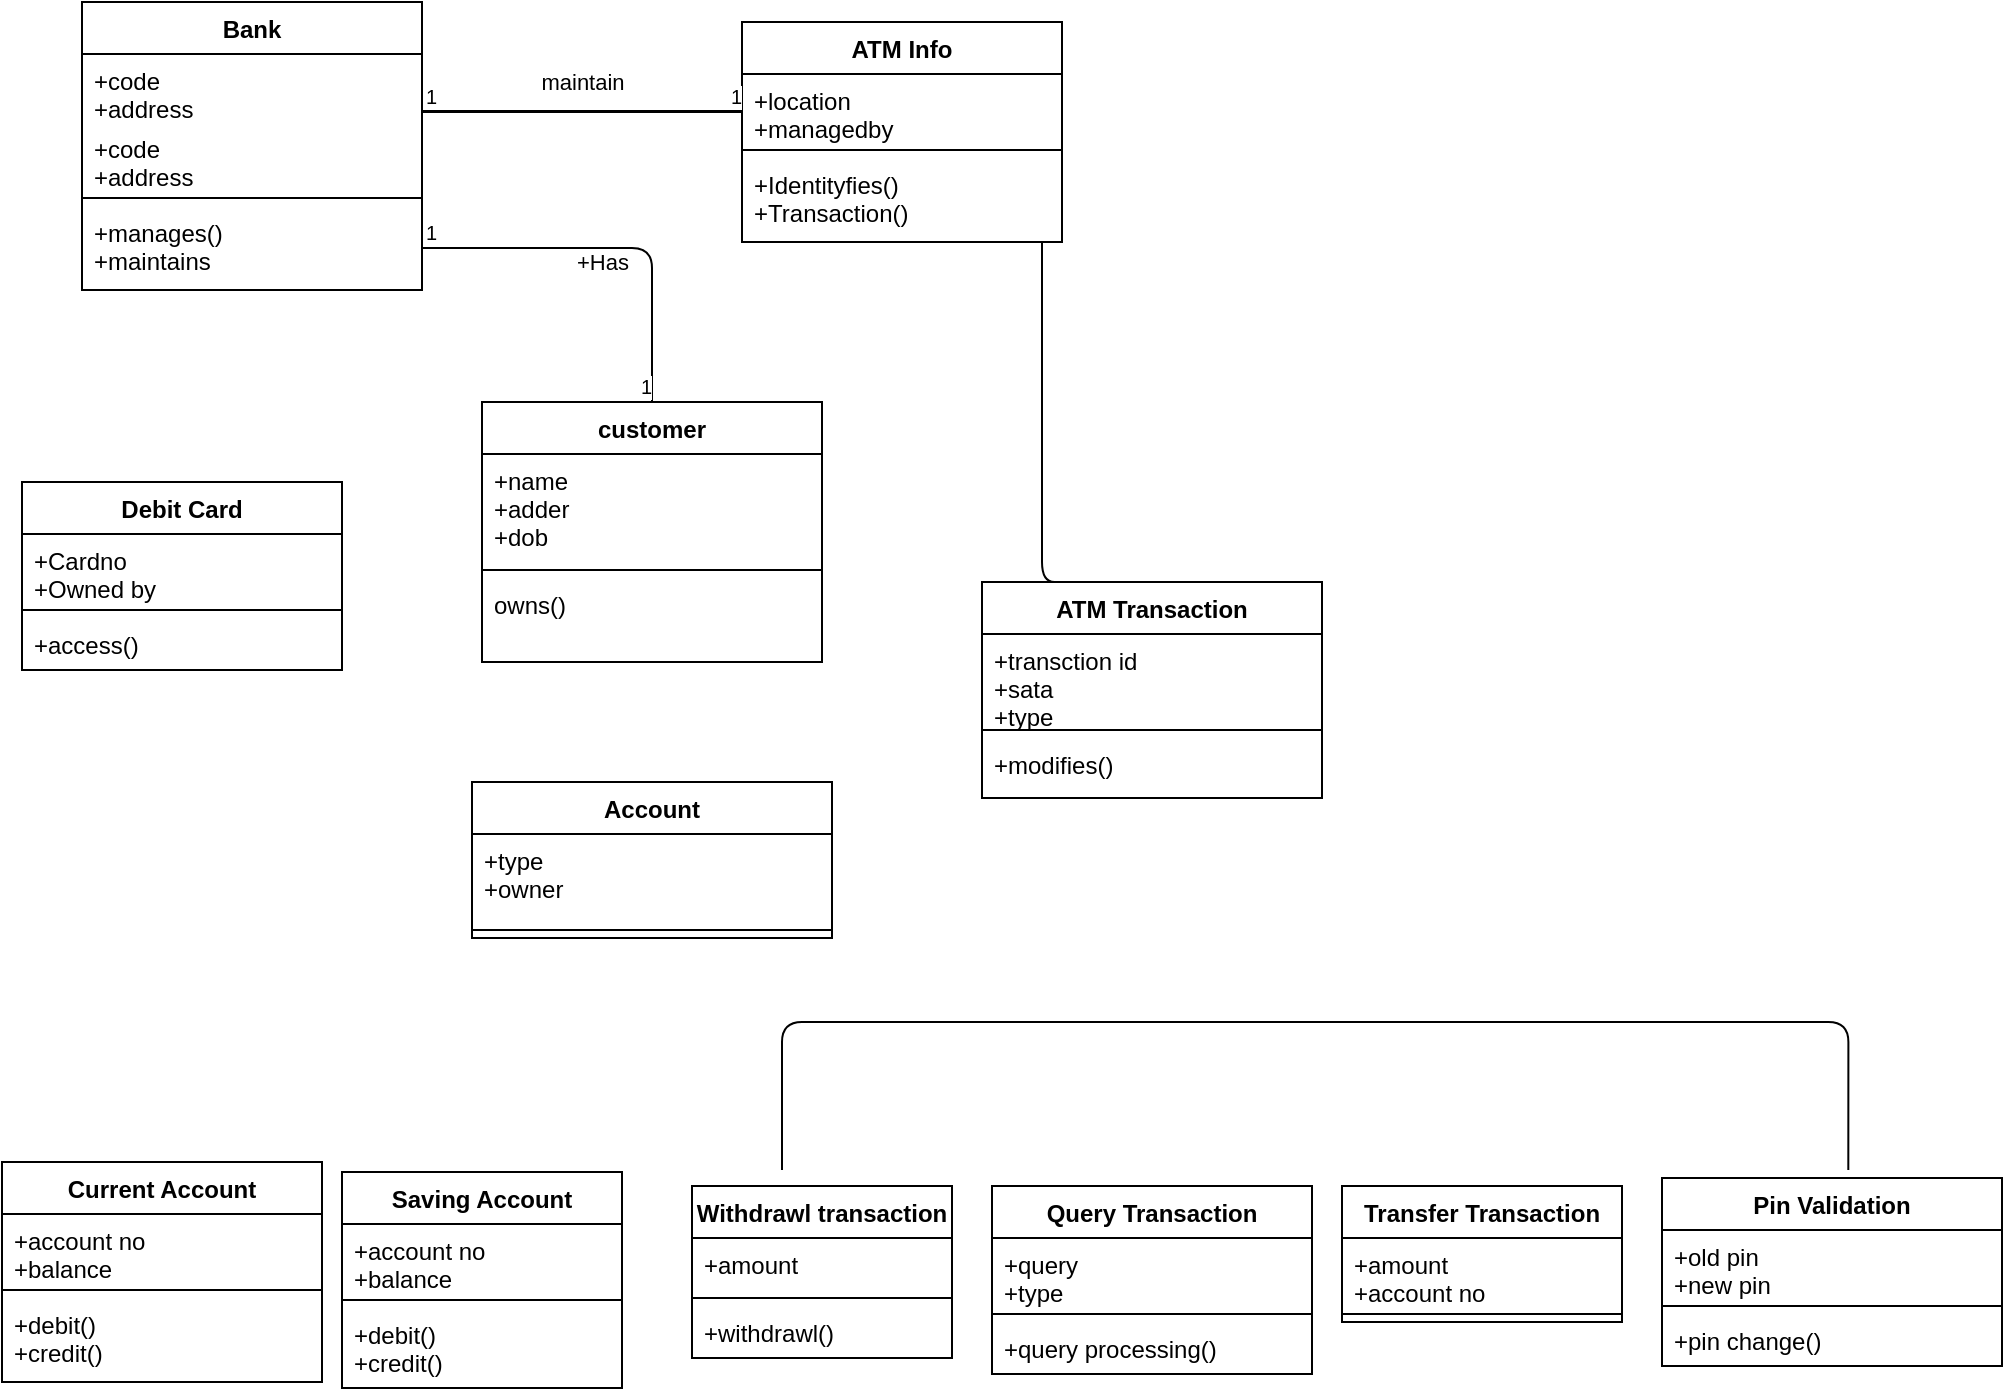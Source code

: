 <mxfile version="12.1.3" pages="1"><diagram id="PGJkep3TXEHuTyBt5MnK" name="Page-1"><mxGraphModel dx="1024" dy="456" grid="1" gridSize="10" guides="1" tooltips="1" connect="1" arrows="1" fold="1" page="1" pageScale="1" pageWidth="1169" pageHeight="1654" math="0" shadow="0"><root><mxCell id="0"/><mxCell id="1" parent="0"/><mxCell id="fGeWksqweDkoQHXW2q_e-1" value="Bank" style="swimlane;fontStyle=1;align=center;verticalAlign=top;childLayout=stackLayout;horizontal=1;startSize=26;horizontalStack=0;resizeParent=1;resizeParentMax=0;resizeLast=0;collapsible=1;marginBottom=0;rotation=0;" vertex="1" parent="1"><mxGeometry x="50" y="40" width="170" height="144" as="geometry"/></mxCell><mxCell id="fGeWksqweDkoQHXW2q_e-2" value="+code&#10;+address" style="text;strokeColor=none;fillColor=none;align=left;verticalAlign=top;spacingLeft=4;spacingRight=4;overflow=hidden;rotatable=0;points=[[0,0.5],[1,0.5]];portConstraint=eastwest;rotation=0;" vertex="1" parent="fGeWksqweDkoQHXW2q_e-1"><mxGeometry y="26" width="170" height="34" as="geometry"/></mxCell><mxCell id="fGeWksqweDkoQHXW2q_e-20" value="+code&#10;+address" style="text;strokeColor=none;fillColor=none;align=left;verticalAlign=top;spacingLeft=4;spacingRight=4;overflow=hidden;rotatable=0;points=[[0,0.5],[1,0.5]];portConstraint=eastwest;rotation=0;" vertex="1" parent="fGeWksqweDkoQHXW2q_e-1"><mxGeometry y="60" width="170" height="34" as="geometry"/></mxCell><mxCell id="fGeWksqweDkoQHXW2q_e-3" value="" style="line;strokeWidth=1;fillColor=none;align=left;verticalAlign=middle;spacingTop=-1;spacingLeft=3;spacingRight=3;rotatable=0;labelPosition=right;points=[];portConstraint=eastwest;rotation=0;" vertex="1" parent="fGeWksqweDkoQHXW2q_e-1"><mxGeometry y="94" width="170" height="8" as="geometry"/></mxCell><mxCell id="fGeWksqweDkoQHXW2q_e-4" value="+manages()&#10;+maintains" style="text;strokeColor=none;fillColor=none;align=left;verticalAlign=top;spacingLeft=4;spacingRight=4;overflow=hidden;rotatable=0;points=[[0,0.5],[1,0.5]];portConstraint=eastwest;rotation=0;" vertex="1" parent="fGeWksqweDkoQHXW2q_e-1"><mxGeometry y="102" width="170" height="42" as="geometry"/></mxCell><mxCell id="fGeWksqweDkoQHXW2q_e-6" value="customer" style="swimlane;fontStyle=1;align=center;verticalAlign=top;childLayout=stackLayout;horizontal=1;startSize=26;horizontalStack=0;resizeParent=1;resizeParentMax=0;resizeLast=0;collapsible=1;marginBottom=0;rotation=0;" vertex="1" parent="1"><mxGeometry x="250" y="240" width="170" height="130" as="geometry"/></mxCell><mxCell id="fGeWksqweDkoQHXW2q_e-7" value="+name&#10;+adder&#10;+dob" style="text;strokeColor=none;fillColor=none;align=left;verticalAlign=top;spacingLeft=4;spacingRight=4;overflow=hidden;rotatable=0;points=[[0,0.5],[1,0.5]];portConstraint=eastwest;rotation=0;" vertex="1" parent="fGeWksqweDkoQHXW2q_e-6"><mxGeometry y="26" width="170" height="54" as="geometry"/></mxCell><mxCell id="fGeWksqweDkoQHXW2q_e-8" value="" style="line;strokeWidth=1;fillColor=none;align=left;verticalAlign=middle;spacingTop=-1;spacingLeft=3;spacingRight=3;rotatable=0;labelPosition=right;points=[];portConstraint=eastwest;rotation=0;" vertex="1" parent="fGeWksqweDkoQHXW2q_e-6"><mxGeometry y="80" width="170" height="8" as="geometry"/></mxCell><mxCell id="fGeWksqweDkoQHXW2q_e-9" value="owns()" style="text;strokeColor=none;fillColor=none;align=left;verticalAlign=top;spacingLeft=4;spacingRight=4;overflow=hidden;rotatable=0;points=[[0,0.5],[1,0.5]];portConstraint=eastwest;rotation=0;" vertex="1" parent="fGeWksqweDkoQHXW2q_e-6"><mxGeometry y="88" width="170" height="42" as="geometry"/></mxCell><mxCell id="fGeWksqweDkoQHXW2q_e-17" value="maintain" style="endArrow=none;html=1;edgeStyle=orthogonalEdgeStyle;" edge="1" parent="1"><mxGeometry x="0.5" y="43" relative="1" as="geometry"><mxPoint x="220" y="94.5" as="sourcePoint"/><mxPoint x="380" y="94.5" as="targetPoint"/><Array as="points"><mxPoint x="300" y="95"/><mxPoint x="300" y="95"/></Array><mxPoint x="-40" y="28" as="offset"/></mxGeometry></mxCell><mxCell id="fGeWksqweDkoQHXW2q_e-18" value="1" style="resizable=0;html=1;align=left;verticalAlign=bottom;labelBackgroundColor=#ffffff;fontSize=10;" connectable="0" vertex="1" parent="fGeWksqweDkoQHXW2q_e-17"><mxGeometry x="-1" relative="1" as="geometry"/></mxCell><mxCell id="fGeWksqweDkoQHXW2q_e-19" value="1" style="resizable=0;html=1;align=right;verticalAlign=bottom;labelBackgroundColor=#ffffff;fontSize=10;" connectable="0" vertex="1" parent="fGeWksqweDkoQHXW2q_e-17"><mxGeometry x="1" relative="1" as="geometry"/></mxCell><mxCell id="fGeWksqweDkoQHXW2q_e-21" value="ATM Info" style="swimlane;fontStyle=1;align=center;verticalAlign=top;childLayout=stackLayout;horizontal=1;startSize=26;horizontalStack=0;resizeParent=1;resizeParentMax=0;resizeLast=0;collapsible=1;marginBottom=0;" vertex="1" parent="1"><mxGeometry x="380" y="50" width="160" height="110" as="geometry"/></mxCell><mxCell id="fGeWksqweDkoQHXW2q_e-22" value="+location&#10;+managedby" style="text;strokeColor=none;fillColor=none;align=left;verticalAlign=top;spacingLeft=4;spacingRight=4;overflow=hidden;rotatable=0;points=[[0,0.5],[1,0.5]];portConstraint=eastwest;" vertex="1" parent="fGeWksqweDkoQHXW2q_e-21"><mxGeometry y="26" width="160" height="34" as="geometry"/></mxCell><mxCell id="fGeWksqweDkoQHXW2q_e-23" value="" style="line;strokeWidth=1;fillColor=none;align=left;verticalAlign=middle;spacingTop=-1;spacingLeft=3;spacingRight=3;rotatable=0;labelPosition=right;points=[];portConstraint=eastwest;" vertex="1" parent="fGeWksqweDkoQHXW2q_e-21"><mxGeometry y="60" width="160" height="8" as="geometry"/></mxCell><mxCell id="fGeWksqweDkoQHXW2q_e-24" value="+Identityfies()&#10;+Transaction()" style="text;strokeColor=none;fillColor=none;align=left;verticalAlign=top;spacingLeft=4;spacingRight=4;overflow=hidden;rotatable=0;points=[[0,0.5],[1,0.5]];portConstraint=eastwest;" vertex="1" parent="fGeWksqweDkoQHXW2q_e-21"><mxGeometry y="68" width="160" height="42" as="geometry"/></mxCell><mxCell id="fGeWksqweDkoQHXW2q_e-25" value="maintain" style="endArrow=none;html=1;edgeStyle=orthogonalEdgeStyle;" edge="1" parent="1"><mxGeometry x="0.5" y="43" relative="1" as="geometry"><mxPoint x="220" y="95" as="sourcePoint"/><mxPoint x="380" y="95" as="targetPoint"/><Array as="points"><mxPoint x="310" y="95"/><mxPoint x="310" y="95"/></Array><mxPoint x="-40" y="28" as="offset"/></mxGeometry></mxCell><mxCell id="fGeWksqweDkoQHXW2q_e-26" value="1" style="resizable=0;html=1;align=left;verticalAlign=bottom;labelBackgroundColor=#ffffff;fontSize=10;" connectable="0" vertex="1" parent="fGeWksqweDkoQHXW2q_e-25"><mxGeometry x="-1" relative="1" as="geometry"/></mxCell><mxCell id="fGeWksqweDkoQHXW2q_e-27" value="1" style="resizable=0;html=1;align=right;verticalAlign=bottom;labelBackgroundColor=#ffffff;fontSize=10;" connectable="0" vertex="1" parent="fGeWksqweDkoQHXW2q_e-25"><mxGeometry x="1" relative="1" as="geometry"/></mxCell><mxCell id="fGeWksqweDkoQHXW2q_e-28" value="+Has" style="endArrow=none;html=1;edgeStyle=orthogonalEdgeStyle;entryX=0.5;entryY=0;entryDx=0;entryDy=0;" edge="1" parent="1" source="fGeWksqweDkoQHXW2q_e-4" target="fGeWksqweDkoQHXW2q_e-6"><mxGeometry x="-0.062" y="-7" relative="1" as="geometry"><mxPoint x="220" y="163" as="sourcePoint"/><mxPoint x="340" y="230" as="targetPoint"/><mxPoint as="offset"/></mxGeometry></mxCell><mxCell id="fGeWksqweDkoQHXW2q_e-29" value="1" style="resizable=0;html=1;align=left;verticalAlign=bottom;labelBackgroundColor=#ffffff;fontSize=10;" connectable="0" vertex="1" parent="fGeWksqweDkoQHXW2q_e-28"><mxGeometry x="-1" relative="1" as="geometry"/></mxCell><mxCell id="fGeWksqweDkoQHXW2q_e-30" value="1" style="resizable=0;html=1;align=right;verticalAlign=bottom;labelBackgroundColor=#ffffff;fontSize=10;" connectable="0" vertex="1" parent="fGeWksqweDkoQHXW2q_e-28"><mxGeometry x="1" relative="1" as="geometry"/></mxCell><mxCell id="fGeWksqweDkoQHXW2q_e-31" value="Debit Card" style="swimlane;fontStyle=1;align=center;verticalAlign=top;childLayout=stackLayout;horizontal=1;startSize=26;horizontalStack=0;resizeParent=1;resizeParentMax=0;resizeLast=0;collapsible=1;marginBottom=0;" vertex="1" parent="1"><mxGeometry x="20" y="280" width="160" height="94" as="geometry"/></mxCell><mxCell id="fGeWksqweDkoQHXW2q_e-32" value="+Cardno&#10;+Owned by" style="text;strokeColor=none;fillColor=none;align=left;verticalAlign=top;spacingLeft=4;spacingRight=4;overflow=hidden;rotatable=0;points=[[0,0.5],[1,0.5]];portConstraint=eastwest;" vertex="1" parent="fGeWksqweDkoQHXW2q_e-31"><mxGeometry y="26" width="160" height="34" as="geometry"/></mxCell><mxCell id="fGeWksqweDkoQHXW2q_e-33" value="" style="line;strokeWidth=1;fillColor=none;align=left;verticalAlign=middle;spacingTop=-1;spacingLeft=3;spacingRight=3;rotatable=0;labelPosition=right;points=[];portConstraint=eastwest;" vertex="1" parent="fGeWksqweDkoQHXW2q_e-31"><mxGeometry y="60" width="160" height="8" as="geometry"/></mxCell><mxCell id="fGeWksqweDkoQHXW2q_e-34" value="+access()" style="text;strokeColor=none;fillColor=none;align=left;verticalAlign=top;spacingLeft=4;spacingRight=4;overflow=hidden;rotatable=0;points=[[0,0.5],[1,0.5]];portConstraint=eastwest;" vertex="1" parent="fGeWksqweDkoQHXW2q_e-31"><mxGeometry y="68" width="160" height="26" as="geometry"/></mxCell><mxCell id="fGeWksqweDkoQHXW2q_e-35" value="Account" style="swimlane;fontStyle=1;align=center;verticalAlign=top;childLayout=stackLayout;horizontal=1;startSize=26;horizontalStack=0;resizeParent=1;resizeParentMax=0;resizeLast=0;collapsible=1;marginBottom=0;" vertex="1" parent="1"><mxGeometry x="245" y="430" width="180" height="78" as="geometry"/></mxCell><mxCell id="fGeWksqweDkoQHXW2q_e-36" value="+type&#10;+owner" style="text;strokeColor=none;fillColor=none;align=left;verticalAlign=top;spacingLeft=4;spacingRight=4;overflow=hidden;rotatable=0;points=[[0,0.5],[1,0.5]];portConstraint=eastwest;" vertex="1" parent="fGeWksqweDkoQHXW2q_e-35"><mxGeometry y="26" width="180" height="44" as="geometry"/></mxCell><mxCell id="fGeWksqweDkoQHXW2q_e-37" value="" style="line;strokeWidth=1;fillColor=none;align=left;verticalAlign=middle;spacingTop=-1;spacingLeft=3;spacingRight=3;rotatable=0;labelPosition=right;points=[];portConstraint=eastwest;" vertex="1" parent="fGeWksqweDkoQHXW2q_e-35"><mxGeometry y="70" width="180" height="8" as="geometry"/></mxCell><mxCell id="fGeWksqweDkoQHXW2q_e-39" value="ATM Transaction" style="swimlane;fontStyle=1;align=center;verticalAlign=top;childLayout=stackLayout;horizontal=1;startSize=26;horizontalStack=0;resizeParent=1;resizeParentMax=0;resizeLast=0;collapsible=1;marginBottom=0;" vertex="1" parent="1"><mxGeometry x="500" y="330" width="170" height="108" as="geometry"/></mxCell><mxCell id="fGeWksqweDkoQHXW2q_e-40" value="+transction id&#10;+sata&#10;+type" style="text;strokeColor=none;fillColor=none;align=left;verticalAlign=top;spacingLeft=4;spacingRight=4;overflow=hidden;rotatable=0;points=[[0,0.5],[1,0.5]];portConstraint=eastwest;" vertex="1" parent="fGeWksqweDkoQHXW2q_e-39"><mxGeometry y="26" width="170" height="44" as="geometry"/></mxCell><mxCell id="fGeWksqweDkoQHXW2q_e-41" value="" style="line;strokeWidth=1;fillColor=none;align=left;verticalAlign=middle;spacingTop=-1;spacingLeft=3;spacingRight=3;rotatable=0;labelPosition=right;points=[];portConstraint=eastwest;" vertex="1" parent="fGeWksqweDkoQHXW2q_e-39"><mxGeometry y="70" width="170" height="8" as="geometry"/></mxCell><mxCell id="fGeWksqweDkoQHXW2q_e-43" value="+modifies()" style="text;strokeColor=none;fillColor=none;align=left;verticalAlign=top;spacingLeft=4;spacingRight=4;overflow=hidden;rotatable=0;points=[[0,0.5],[1,0.5]];portConstraint=eastwest;" vertex="1" parent="fGeWksqweDkoQHXW2q_e-39"><mxGeometry y="78" width="170" height="30" as="geometry"/></mxCell><mxCell id="fGeWksqweDkoQHXW2q_e-48" value="Current Account" style="swimlane;fontStyle=1;align=center;verticalAlign=top;childLayout=stackLayout;horizontal=1;startSize=26;horizontalStack=0;resizeParent=1;resizeParentMax=0;resizeLast=0;collapsible=1;marginBottom=0;" vertex="1" parent="1"><mxGeometry x="10" y="620" width="160" height="110" as="geometry"/></mxCell><mxCell id="fGeWksqweDkoQHXW2q_e-49" value="+account no&#10;+balance" style="text;strokeColor=none;fillColor=none;align=left;verticalAlign=top;spacingLeft=4;spacingRight=4;overflow=hidden;rotatable=0;points=[[0,0.5],[1,0.5]];portConstraint=eastwest;" vertex="1" parent="fGeWksqweDkoQHXW2q_e-48"><mxGeometry y="26" width="160" height="34" as="geometry"/></mxCell><mxCell id="fGeWksqweDkoQHXW2q_e-50" value="" style="line;strokeWidth=1;fillColor=none;align=left;verticalAlign=middle;spacingTop=-1;spacingLeft=3;spacingRight=3;rotatable=0;labelPosition=right;points=[];portConstraint=eastwest;" vertex="1" parent="fGeWksqweDkoQHXW2q_e-48"><mxGeometry y="60" width="160" height="8" as="geometry"/></mxCell><mxCell id="fGeWksqweDkoQHXW2q_e-51" value="+debit()&#10;+credit()" style="text;strokeColor=none;fillColor=none;align=left;verticalAlign=top;spacingLeft=4;spacingRight=4;overflow=hidden;rotatable=0;points=[[0,0.5],[1,0.5]];portConstraint=eastwest;" vertex="1" parent="fGeWksqweDkoQHXW2q_e-48"><mxGeometry y="68" width="160" height="42" as="geometry"/></mxCell><mxCell id="fGeWksqweDkoQHXW2q_e-52" value="Saving Account" style="swimlane;fontStyle=1;align=center;verticalAlign=top;childLayout=stackLayout;horizontal=1;startSize=26;horizontalStack=0;resizeParent=1;resizeParentMax=0;resizeLast=0;collapsible=1;marginBottom=0;" vertex="1" parent="1"><mxGeometry x="180" y="625" width="140" height="108" as="geometry"/></mxCell><mxCell id="fGeWksqweDkoQHXW2q_e-53" value="+account no&#10;+balance" style="text;strokeColor=none;fillColor=none;align=left;verticalAlign=top;spacingLeft=4;spacingRight=4;overflow=hidden;rotatable=0;points=[[0,0.5],[1,0.5]];portConstraint=eastwest;" vertex="1" parent="fGeWksqweDkoQHXW2q_e-52"><mxGeometry y="26" width="140" height="34" as="geometry"/></mxCell><mxCell id="fGeWksqweDkoQHXW2q_e-54" value="" style="line;strokeWidth=1;fillColor=none;align=left;verticalAlign=middle;spacingTop=-1;spacingLeft=3;spacingRight=3;rotatable=0;labelPosition=right;points=[];portConstraint=eastwest;" vertex="1" parent="fGeWksqweDkoQHXW2q_e-52"><mxGeometry y="60" width="140" height="8" as="geometry"/></mxCell><mxCell id="fGeWksqweDkoQHXW2q_e-55" value="+debit()&#10;+credit()" style="text;strokeColor=none;fillColor=none;align=left;verticalAlign=top;spacingLeft=4;spacingRight=4;overflow=hidden;rotatable=0;points=[[0,0.5],[1,0.5]];portConstraint=eastwest;" vertex="1" parent="fGeWksqweDkoQHXW2q_e-52"><mxGeometry y="68" width="140" height="40" as="geometry"/></mxCell><mxCell id="fGeWksqweDkoQHXW2q_e-56" value="Withdrawl transaction" style="swimlane;fontStyle=1;align=center;verticalAlign=top;childLayout=stackLayout;horizontal=1;startSize=26;horizontalStack=0;resizeParent=1;resizeParentMax=0;resizeLast=0;collapsible=1;marginBottom=0;" vertex="1" parent="1"><mxGeometry x="355" y="632" width="130" height="86" as="geometry"/></mxCell><mxCell id="fGeWksqweDkoQHXW2q_e-57" value="+amount" style="text;strokeColor=none;fillColor=none;align=left;verticalAlign=top;spacingLeft=4;spacingRight=4;overflow=hidden;rotatable=0;points=[[0,0.5],[1,0.5]];portConstraint=eastwest;" vertex="1" parent="fGeWksqweDkoQHXW2q_e-56"><mxGeometry y="26" width="130" height="26" as="geometry"/></mxCell><mxCell id="fGeWksqweDkoQHXW2q_e-58" value="" style="line;strokeWidth=1;fillColor=none;align=left;verticalAlign=middle;spacingTop=-1;spacingLeft=3;spacingRight=3;rotatable=0;labelPosition=right;points=[];portConstraint=eastwest;" vertex="1" parent="fGeWksqweDkoQHXW2q_e-56"><mxGeometry y="52" width="130" height="8" as="geometry"/></mxCell><mxCell id="fGeWksqweDkoQHXW2q_e-59" value="+withdrawl()" style="text;strokeColor=none;fillColor=none;align=left;verticalAlign=top;spacingLeft=4;spacingRight=4;overflow=hidden;rotatable=0;points=[[0,0.5],[1,0.5]];portConstraint=eastwest;" vertex="1" parent="fGeWksqweDkoQHXW2q_e-56"><mxGeometry y="60" width="130" height="26" as="geometry"/></mxCell><mxCell id="fGeWksqweDkoQHXW2q_e-60" value="Query Transaction" style="swimlane;fontStyle=1;align=center;verticalAlign=top;childLayout=stackLayout;horizontal=1;startSize=26;horizontalStack=0;resizeParent=1;resizeParentMax=0;resizeLast=0;collapsible=1;marginBottom=0;" vertex="1" parent="1"><mxGeometry x="505" y="632" width="160" height="94" as="geometry"/></mxCell><mxCell id="fGeWksqweDkoQHXW2q_e-61" value="+query&#10;+type" style="text;strokeColor=none;fillColor=none;align=left;verticalAlign=top;spacingLeft=4;spacingRight=4;overflow=hidden;rotatable=0;points=[[0,0.5],[1,0.5]];portConstraint=eastwest;" vertex="1" parent="fGeWksqweDkoQHXW2q_e-60"><mxGeometry y="26" width="160" height="34" as="geometry"/></mxCell><mxCell id="fGeWksqweDkoQHXW2q_e-62" value="" style="line;strokeWidth=1;fillColor=none;align=left;verticalAlign=middle;spacingTop=-1;spacingLeft=3;spacingRight=3;rotatable=0;labelPosition=right;points=[];portConstraint=eastwest;" vertex="1" parent="fGeWksqweDkoQHXW2q_e-60"><mxGeometry y="60" width="160" height="8" as="geometry"/></mxCell><mxCell id="fGeWksqweDkoQHXW2q_e-63" value="+query processing()" style="text;strokeColor=none;fillColor=none;align=left;verticalAlign=top;spacingLeft=4;spacingRight=4;overflow=hidden;rotatable=0;points=[[0,0.5],[1,0.5]];portConstraint=eastwest;" vertex="1" parent="fGeWksqweDkoQHXW2q_e-60"><mxGeometry y="68" width="160" height="26" as="geometry"/></mxCell><mxCell id="fGeWksqweDkoQHXW2q_e-64" value="Transfer Transaction" style="swimlane;fontStyle=1;align=center;verticalAlign=top;childLayout=stackLayout;horizontal=1;startSize=26;horizontalStack=0;resizeParent=1;resizeParentMax=0;resizeLast=0;collapsible=1;marginBottom=0;" vertex="1" parent="1"><mxGeometry x="680" y="632" width="140" height="68" as="geometry"/></mxCell><mxCell id="fGeWksqweDkoQHXW2q_e-65" value="+amount&#10;+account no" style="text;strokeColor=none;fillColor=none;align=left;verticalAlign=top;spacingLeft=4;spacingRight=4;overflow=hidden;rotatable=0;points=[[0,0.5],[1,0.5]];portConstraint=eastwest;" vertex="1" parent="fGeWksqweDkoQHXW2q_e-64"><mxGeometry y="26" width="140" height="34" as="geometry"/></mxCell><mxCell id="fGeWksqweDkoQHXW2q_e-66" value="" style="line;strokeWidth=1;fillColor=none;align=left;verticalAlign=middle;spacingTop=-1;spacingLeft=3;spacingRight=3;rotatable=0;labelPosition=right;points=[];portConstraint=eastwest;" vertex="1" parent="fGeWksqweDkoQHXW2q_e-64"><mxGeometry y="60" width="140" height="8" as="geometry"/></mxCell><mxCell id="fGeWksqweDkoQHXW2q_e-69" value="Pin Validation" style="swimlane;fontStyle=1;align=center;verticalAlign=top;childLayout=stackLayout;horizontal=1;startSize=26;horizontalStack=0;resizeParent=1;resizeParentMax=0;resizeLast=0;collapsible=1;marginBottom=0;" vertex="1" parent="1"><mxGeometry x="840" y="628" width="170" height="94" as="geometry"/></mxCell><mxCell id="fGeWksqweDkoQHXW2q_e-70" value="+old pin&#10;+new pin" style="text;strokeColor=none;fillColor=none;align=left;verticalAlign=top;spacingLeft=4;spacingRight=4;overflow=hidden;rotatable=0;points=[[0,0.5],[1,0.5]];portConstraint=eastwest;" vertex="1" parent="fGeWksqweDkoQHXW2q_e-69"><mxGeometry y="26" width="170" height="34" as="geometry"/></mxCell><mxCell id="fGeWksqweDkoQHXW2q_e-71" value="" style="line;strokeWidth=1;fillColor=none;align=left;verticalAlign=middle;spacingTop=-1;spacingLeft=3;spacingRight=3;rotatable=0;labelPosition=right;points=[];portConstraint=eastwest;" vertex="1" parent="fGeWksqweDkoQHXW2q_e-69"><mxGeometry y="60" width="170" height="8" as="geometry"/></mxCell><mxCell id="fGeWksqweDkoQHXW2q_e-72" value="+pin change()" style="text;strokeColor=none;fillColor=none;align=left;verticalAlign=top;spacingLeft=4;spacingRight=4;overflow=hidden;rotatable=0;points=[[0,0.5],[1,0.5]];portConstraint=eastwest;" vertex="1" parent="fGeWksqweDkoQHXW2q_e-69"><mxGeometry y="68" width="170" height="26" as="geometry"/></mxCell><mxCell id="fGeWksqweDkoQHXW2q_e-75" value="" style="endArrow=none;html=1;edgeStyle=orthogonalEdgeStyle;entryX=0.548;entryY=-0.043;entryDx=0;entryDy=0;entryPerimeter=0;" edge="1" parent="1" target="fGeWksqweDkoQHXW2q_e-69"><mxGeometry relative="1" as="geometry"><mxPoint x="400" y="624" as="sourcePoint"/><mxPoint x="930" y="550" as="targetPoint"/><Array as="points"><mxPoint x="400" y="550"/><mxPoint x="933" y="550"/></Array></mxGeometry></mxCell><mxCell id="fGeWksqweDkoQHXW2q_e-87" value="" style="endArrow=none;html=1;edgeStyle=orthogonalEdgeStyle;entryX=0.25;entryY=0;entryDx=0;entryDy=0;" edge="1" parent="1" target="fGeWksqweDkoQHXW2q_e-39"><mxGeometry relative="1" as="geometry"><mxPoint x="530" y="160" as="sourcePoint"/><mxPoint x="620" y="210" as="targetPoint"/><Array as="points"><mxPoint x="530" y="330"/></Array></mxGeometry></mxCell></root></mxGraphModel></diagram></mxfile>